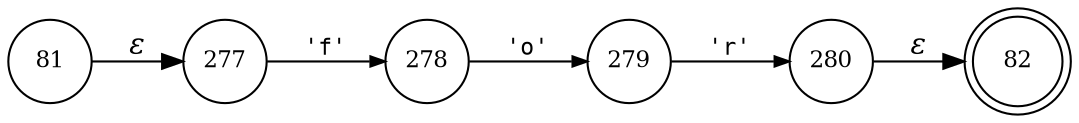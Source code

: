 digraph ATN {
rankdir=LR;
s82[fontsize=11, label="82", shape=doublecircle, fixedsize=true, width=.6];
s81[fontsize=11,label="81", shape=circle, fixedsize=true, width=.55, peripheries=1];
s277[fontsize=11,label="277", shape=circle, fixedsize=true, width=.55, peripheries=1];
s278[fontsize=11,label="278", shape=circle, fixedsize=true, width=.55, peripheries=1];
s279[fontsize=11,label="279", shape=circle, fixedsize=true, width=.55, peripheries=1];
s280[fontsize=11,label="280", shape=circle, fixedsize=true, width=.55, peripheries=1];
s81 -> s277 [fontname="Times-Italic", label="&epsilon;"];
s277 -> s278 [fontsize=11, fontname="Courier", arrowsize=.7, label = "'f'", arrowhead = normal];
s278 -> s279 [fontsize=11, fontname="Courier", arrowsize=.7, label = "'o'", arrowhead = normal];
s279 -> s280 [fontsize=11, fontname="Courier", arrowsize=.7, label = "'r'", arrowhead = normal];
s280 -> s82 [fontname="Times-Italic", label="&epsilon;"];
}